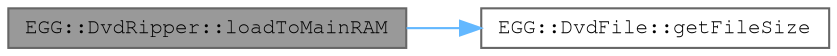 digraph "EGG::DvdRipper::loadToMainRAM"
{
 // LATEX_PDF_SIZE
  bgcolor="transparent";
  edge [fontname=FreeMono,fontsize=10,labelfontname=FreeMono,labelfontsize=10];
  node [fontname=FreeMono,fontsize=10,shape=box,height=0.2,width=0.4];
  rankdir="LR";
  Node1 [label="EGG::DvdRipper::loadToMainRAM",height=0.2,width=0.4,color="gray40", fillcolor="grey60", style="filled", fontcolor="black",tooltip="Load a file on the disc to main RAM given the DvdFile wrapper."];
  Node1 -> Node2 [color="steelblue1",style="solid"];
  Node2 [label="EGG::DvdFile::getFileSize",height=0.2,width=0.4,color="grey40", fillcolor="white", style="filled",URL="$class_e_g_g_1_1_dvd_file.html#ac8c0e98e48912678939842aff6bc8b8f",tooltip="Get the filesize."];
}
